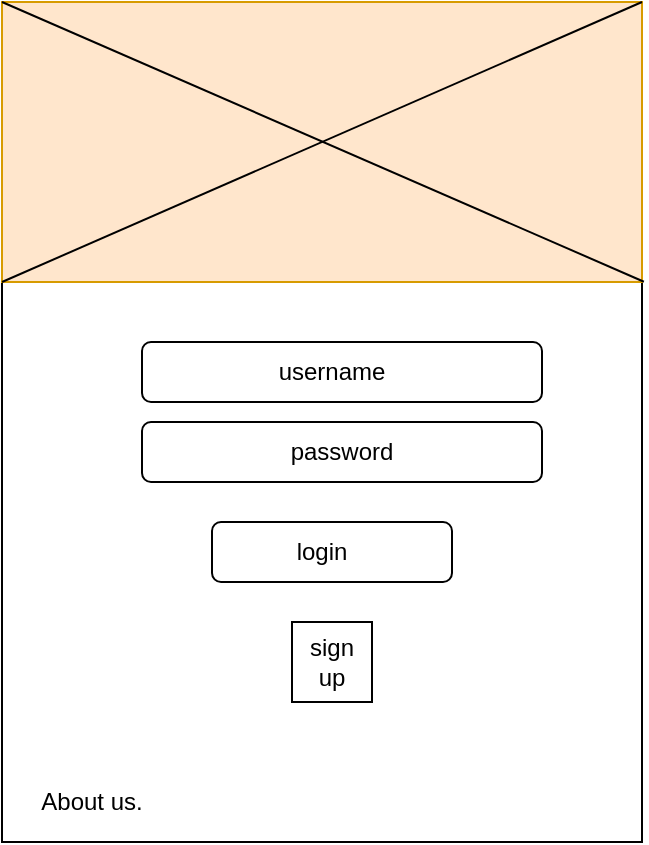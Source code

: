 <mxfile version="15.0.2" type="github">
  <diagram id="0Jroy8pLgJWvvqIhOJpj" name="Page-1">
    <mxGraphModel dx="868" dy="450" grid="1" gridSize="10" guides="1" tooltips="1" connect="1" arrows="1" fold="1" page="1" pageScale="1" pageWidth="850" pageHeight="1100" math="0" shadow="0">
      <root>
        <mxCell id="0" />
        <mxCell id="1" parent="0" />
        <mxCell id="FSHXK4mCu5AKaCYNO4c--2" value="" style="rounded=0;whiteSpace=wrap;html=1;direction=south;" vertex="1" parent="1">
          <mxGeometry x="240" y="40" width="320" height="420" as="geometry" />
        </mxCell>
        <mxCell id="FSHXK4mCu5AKaCYNO4c--3" value="" style="rounded=1;whiteSpace=wrap;html=1;" vertex="1" parent="1">
          <mxGeometry x="310" y="210" width="200" height="30" as="geometry" />
        </mxCell>
        <mxCell id="FSHXK4mCu5AKaCYNO4c--4" value="" style="rounded=0;whiteSpace=wrap;html=1;fillColor=#ffe6cc;strokeColor=#d79b00;" vertex="1" parent="1">
          <mxGeometry x="240" y="40" width="320" height="140" as="geometry" />
        </mxCell>
        <mxCell id="FSHXK4mCu5AKaCYNO4c--5" value="username" style="text;html=1;strokeColor=none;fillColor=none;align=center;verticalAlign=middle;whiteSpace=wrap;rounded=0;" vertex="1" parent="1">
          <mxGeometry x="330" y="215" width="150" height="20" as="geometry" />
        </mxCell>
        <mxCell id="FSHXK4mCu5AKaCYNO4c--6" value="password" style="rounded=1;whiteSpace=wrap;html=1;" vertex="1" parent="1">
          <mxGeometry x="310" y="250" width="200" height="30" as="geometry" />
        </mxCell>
        <mxCell id="FSHXK4mCu5AKaCYNO4c--9" value="" style="rounded=1;whiteSpace=wrap;html=1;" vertex="1" parent="1">
          <mxGeometry x="345" y="300" width="120" height="30" as="geometry" />
        </mxCell>
        <mxCell id="FSHXK4mCu5AKaCYNO4c--10" value="login" style="text;html=1;strokeColor=none;fillColor=none;align=center;verticalAlign=middle;whiteSpace=wrap;rounded=0;" vertex="1" parent="1">
          <mxGeometry x="380" y="305" width="40" height="20" as="geometry" />
        </mxCell>
        <mxCell id="FSHXK4mCu5AKaCYNO4c--13" value="sign up" style="whiteSpace=wrap;html=1;aspect=fixed;" vertex="1" parent="1">
          <mxGeometry x="385" y="350" width="40" height="40" as="geometry" />
        </mxCell>
        <mxCell id="FSHXK4mCu5AKaCYNO4c--14" style="edgeStyle=orthogonalEdgeStyle;rounded=0;orthogonalLoop=1;jettySize=auto;html=1;exitX=0.5;exitY=1;exitDx=0;exitDy=0;" edge="1" parent="1">
          <mxGeometry relative="1" as="geometry">
            <mxPoint x="405" y="400" as="sourcePoint" />
            <mxPoint x="405" y="400" as="targetPoint" />
          </mxGeometry>
        </mxCell>
        <mxCell id="FSHXK4mCu5AKaCYNO4c--18" value="About us." style="text;html=1;strokeColor=none;fillColor=none;align=center;verticalAlign=middle;whiteSpace=wrap;rounded=0;" vertex="1" parent="1">
          <mxGeometry x="250" y="430" width="70" height="20" as="geometry" />
        </mxCell>
        <mxCell id="FSHXK4mCu5AKaCYNO4c--20" value="" style="endArrow=none;html=1;entryX=0;entryY=1;entryDx=0;entryDy=0;" edge="1" parent="1" target="FSHXK4mCu5AKaCYNO4c--4">
          <mxGeometry width="50" height="50" relative="1" as="geometry">
            <mxPoint x="560" y="40" as="sourcePoint" />
            <mxPoint x="420" y="90" as="targetPoint" />
            <Array as="points">
              <mxPoint x="560" y="40" />
            </Array>
          </mxGeometry>
        </mxCell>
        <mxCell id="FSHXK4mCu5AKaCYNO4c--21" value="" style="endArrow=none;html=1;entryX=0;entryY=0;entryDx=0;entryDy=0;exitX=0.333;exitY=-0.003;exitDx=0;exitDy=0;exitPerimeter=0;" edge="1" parent="1" source="FSHXK4mCu5AKaCYNO4c--2" target="FSHXK4mCu5AKaCYNO4c--4">
          <mxGeometry width="50" height="50" relative="1" as="geometry">
            <mxPoint x="400" y="240" as="sourcePoint" />
            <mxPoint x="450" y="190" as="targetPoint" />
          </mxGeometry>
        </mxCell>
      </root>
    </mxGraphModel>
  </diagram>
</mxfile>

